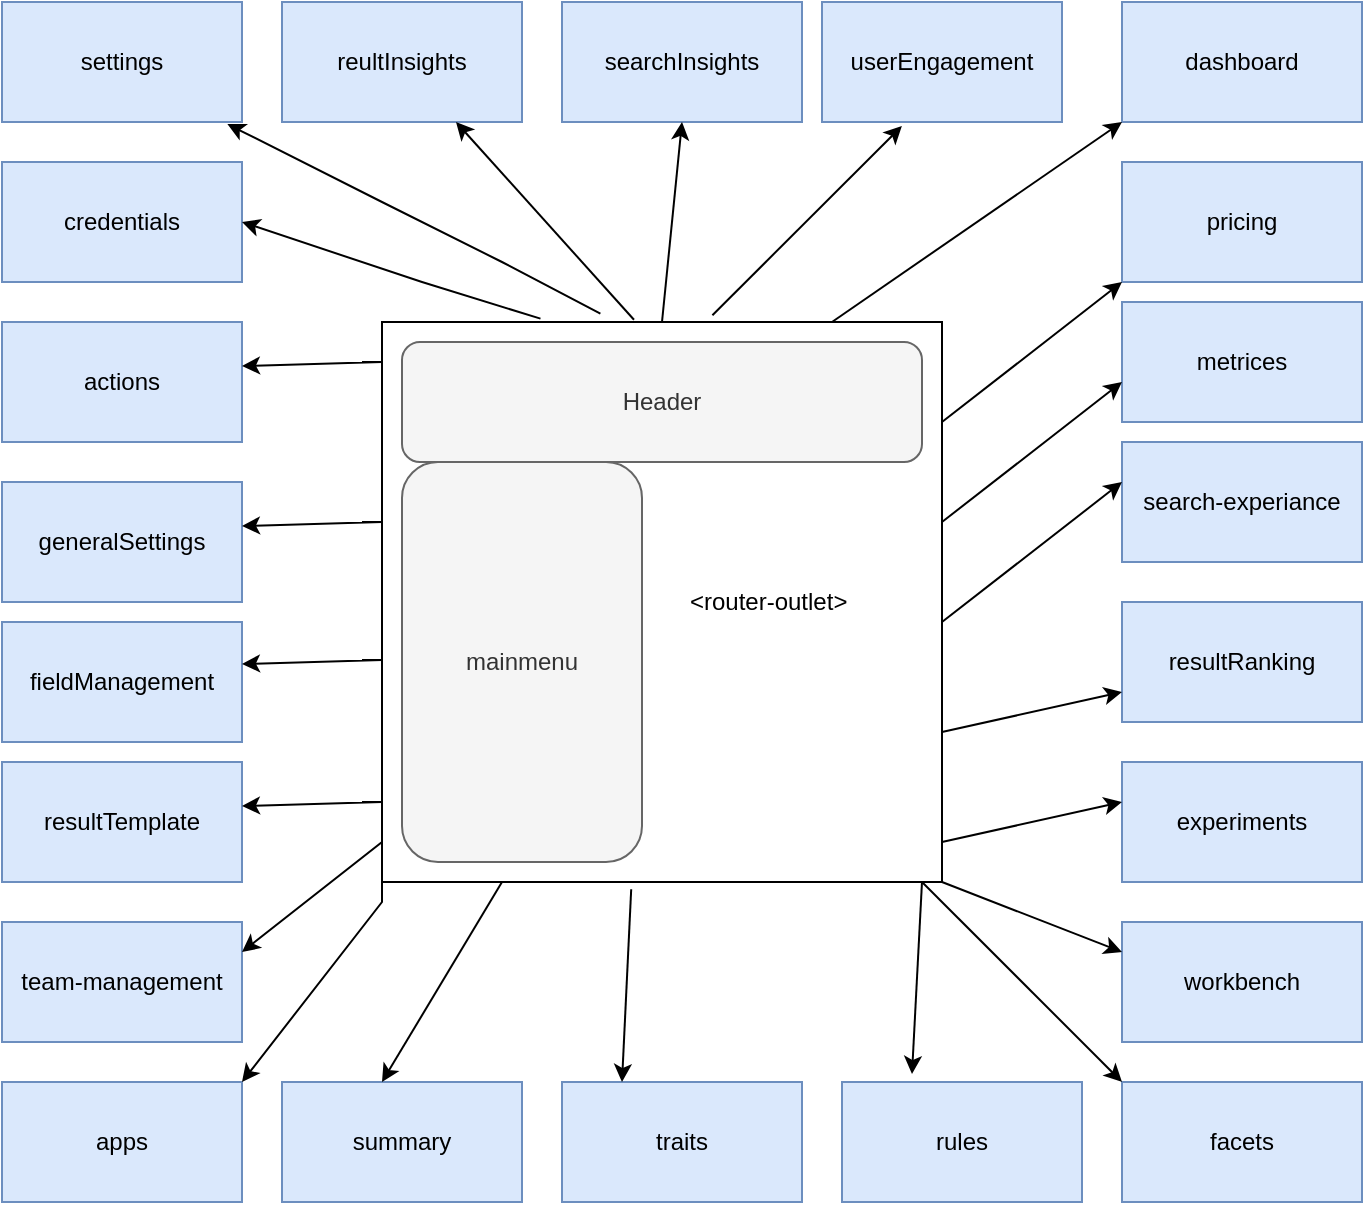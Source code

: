 <mxfile version="21.0.6" type="device"><diagram name="Page-1" id="2YBvvXClWsGukQMizWep"><mxGraphModel dx="1134" dy="660" grid="1" gridSize="10" guides="1" tooltips="1" connect="1" arrows="1" fold="1" page="1" pageScale="1" pageWidth="850" pageHeight="1100" math="0" shadow="0"><root><mxCell id="0"/><mxCell id="1" parent="0"/><mxCell id="hGx13cRdP1GY7mjU1K4w-1" value="&lt;span style=&quot;white-space: pre;&quot;&gt;&#9;&lt;/span&gt;&lt;span style=&quot;white-space: pre;&quot;&gt;&#9;&lt;/span&gt;&lt;span style=&quot;white-space: pre;&quot;&gt;&#9;&lt;/span&gt;&lt;span style=&quot;white-space: pre;&quot;&gt;&#9;&lt;/span&gt;&amp;lt;router-outlet&amp;gt;" style="whiteSpace=wrap;html=1;aspect=fixed;" parent="1" vertex="1"><mxGeometry x="270" y="200" width="280" height="280" as="geometry"/></mxCell><mxCell id="hGx13cRdP1GY7mjU1K4w-2" value="team-management" style="whiteSpace=wrap;html=1;fillColor=#dae8fc;strokeColor=#6c8ebf;" parent="1" vertex="1"><mxGeometry x="80" y="500" width="120" height="60" as="geometry"/></mxCell><mxCell id="hGx13cRdP1GY7mjU1K4w-6" value="Header" style="rounded=1;whiteSpace=wrap;html=1;fillColor=#f5f5f5;fontColor=#333333;strokeColor=#666666;" parent="1" vertex="1"><mxGeometry x="280" y="210" width="260" height="60" as="geometry"/></mxCell><mxCell id="hGx13cRdP1GY7mjU1K4w-7" value="mainmenu" style="rounded=1;whiteSpace=wrap;html=1;fillColor=#f5f5f5;fontColor=#333333;strokeColor=#666666;" parent="1" vertex="1"><mxGeometry x="280" y="270" width="120" height="200" as="geometry"/></mxCell><mxCell id="hGx13cRdP1GY7mjU1K4w-8" value="apps" style="whiteSpace=wrap;html=1;fillColor=#dae8fc;strokeColor=#6c8ebf;" parent="1" vertex="1"><mxGeometry x="80" y="580" width="120" height="60" as="geometry"/></mxCell><mxCell id="hGx13cRdP1GY7mjU1K4w-10" value="summary" style="whiteSpace=wrap;html=1;fillColor=#dae8fc;strokeColor=#6c8ebf;" parent="1" vertex="1"><mxGeometry x="220" y="580" width="120" height="60" as="geometry"/></mxCell><mxCell id="hGx13cRdP1GY7mjU1K4w-11" value="traits" style="whiteSpace=wrap;html=1;fillColor=#dae8fc;strokeColor=#6c8ebf;" parent="1" vertex="1"><mxGeometry x="360" y="580" width="120" height="60" as="geometry"/></mxCell><mxCell id="hGx13cRdP1GY7mjU1K4w-12" value="rules" style="whiteSpace=wrap;html=1;fillColor=#dae8fc;strokeColor=#6c8ebf;" parent="1" vertex="1"><mxGeometry x="500" y="580" width="120" height="60" as="geometry"/></mxCell><mxCell id="hGx13cRdP1GY7mjU1K4w-13" value="facets" style="whiteSpace=wrap;html=1;fillColor=#dae8fc;strokeColor=#6c8ebf;" parent="1" vertex="1"><mxGeometry x="640" y="580" width="120" height="60" as="geometry"/></mxCell><mxCell id="hGx13cRdP1GY7mjU1K4w-14" value="workbench" style="whiteSpace=wrap;html=1;fillColor=#dae8fc;strokeColor=#6c8ebf;" parent="1" vertex="1"><mxGeometry x="640" y="500" width="120" height="60" as="geometry"/></mxCell><mxCell id="hGx13cRdP1GY7mjU1K4w-15" value="experiments" style="whiteSpace=wrap;html=1;fillColor=#dae8fc;strokeColor=#6c8ebf;" parent="1" vertex="1"><mxGeometry x="640" y="420" width="120" height="60" as="geometry"/></mxCell><mxCell id="hGx13cRdP1GY7mjU1K4w-16" value="resultRanking" style="whiteSpace=wrap;html=1;fillColor=#dae8fc;strokeColor=#6c8ebf;" parent="1" vertex="1"><mxGeometry x="640" y="340" width="120" height="60" as="geometry"/></mxCell><mxCell id="hGx13cRdP1GY7mjU1K4w-18" value="pricing" style="whiteSpace=wrap;html=1;fillColor=#dae8fc;strokeColor=#6c8ebf;" parent="1" vertex="1"><mxGeometry x="640" y="120" width="120" height="60" as="geometry"/></mxCell><mxCell id="hGx13cRdP1GY7mjU1K4w-19" value="dashboard" style="whiteSpace=wrap;html=1;fillColor=#dae8fc;strokeColor=#6c8ebf;" parent="1" vertex="1"><mxGeometry x="640" y="40" width="120" height="60" as="geometry"/></mxCell><mxCell id="hGx13cRdP1GY7mjU1K4w-22" value="settings" style="whiteSpace=wrap;html=1;fillColor=#dae8fc;strokeColor=#6c8ebf;" parent="1" vertex="1"><mxGeometry x="80" y="40" width="120" height="60" as="geometry"/></mxCell><mxCell id="hGx13cRdP1GY7mjU1K4w-23" value="reultInsights" style="whiteSpace=wrap;html=1;fillColor=#dae8fc;strokeColor=#6c8ebf;" parent="1" vertex="1"><mxGeometry x="220" y="40" width="120" height="60" as="geometry"/></mxCell><mxCell id="hGx13cRdP1GY7mjU1K4w-24" value="searchInsights" style="whiteSpace=wrap;html=1;fillColor=#dae8fc;strokeColor=#6c8ebf;" parent="1" vertex="1"><mxGeometry x="360" y="40" width="120" height="60" as="geometry"/></mxCell><mxCell id="hGx13cRdP1GY7mjU1K4w-25" value="userEngagement" style="whiteSpace=wrap;html=1;fillColor=#dae8fc;strokeColor=#6c8ebf;" parent="1" vertex="1"><mxGeometry x="490" y="40" width="120" height="60" as="geometry"/></mxCell><mxCell id="hGx13cRdP1GY7mjU1K4w-26" value="search-experiance" style="whiteSpace=wrap;html=1;fillColor=#dae8fc;strokeColor=#6c8ebf;" parent="1" vertex="1"><mxGeometry x="640" y="260" width="120" height="60" as="geometry"/></mxCell><mxCell id="hGx13cRdP1GY7mjU1K4w-27" value="resultTemplate" style="whiteSpace=wrap;html=1;fillColor=#dae8fc;strokeColor=#6c8ebf;" parent="1" vertex="1"><mxGeometry x="80" y="420" width="120" height="60" as="geometry"/></mxCell><mxCell id="hGx13cRdP1GY7mjU1K4w-28" value="fieldManagement" style="whiteSpace=wrap;html=1;fillColor=#dae8fc;strokeColor=#6c8ebf;" parent="1" vertex="1"><mxGeometry x="80" y="350" width="120" height="60" as="geometry"/></mxCell><mxCell id="hGx13cRdP1GY7mjU1K4w-29" value="generalSettings" style="whiteSpace=wrap;html=1;fillColor=#dae8fc;strokeColor=#6c8ebf;" parent="1" vertex="1"><mxGeometry x="80" y="280" width="120" height="60" as="geometry"/></mxCell><mxCell id="hGx13cRdP1GY7mjU1K4w-30" value="actions" style="whiteSpace=wrap;html=1;fillColor=#dae8fc;strokeColor=#6c8ebf;" parent="1" vertex="1"><mxGeometry x="80" y="200" width="120" height="60" as="geometry"/></mxCell><mxCell id="hGx13cRdP1GY7mjU1K4w-31" value="credentials" style="whiteSpace=wrap;html=1;fillColor=#dae8fc;strokeColor=#6c8ebf;" parent="1" vertex="1"><mxGeometry x="80" y="120" width="120" height="60" as="geometry"/></mxCell><mxCell id="hGx13cRdP1GY7mjU1K4w-34" style="edgeStyle=orthogonalEdgeStyle;rounded=0;orthogonalLoop=1;jettySize=auto;html=1;exitX=0.5;exitY=1;exitDx=0;exitDy=0;fillColor=#dae8fc;strokeColor=#6c8ebf;" parent="1" source="hGx13cRdP1GY7mjU1K4w-16" target="hGx13cRdP1GY7mjU1K4w-16" edge="1"><mxGeometry relative="1" as="geometry"/></mxCell><mxCell id="hGx13cRdP1GY7mjU1K4w-35" value="metrices" style="whiteSpace=wrap;html=1;fillColor=#dae8fc;strokeColor=#6c8ebf;" parent="1" vertex="1"><mxGeometry x="640" y="190" width="120" height="60" as="geometry"/></mxCell><mxCell id="hGx13cRdP1GY7mjU1K4w-47" value="" style="endArrow=classic;html=1;rounded=0;entryX=0.5;entryY=1;entryDx=0;entryDy=0;exitX=0.5;exitY=0;exitDx=0;exitDy=0;" parent="1" source="hGx13cRdP1GY7mjU1K4w-1" target="hGx13cRdP1GY7mjU1K4w-24" edge="1"><mxGeometry width="50" height="50" relative="1" as="geometry"><mxPoint x="370" y="290" as="sourcePoint"/><mxPoint x="420" y="240" as="targetPoint"/></mxGeometry></mxCell><mxCell id="hGx13cRdP1GY7mjU1K4w-48" value="" style="endArrow=classic;html=1;rounded=0;entryX=0.333;entryY=1.033;entryDx=0;entryDy=0;exitX=0.59;exitY=-0.012;exitDx=0;exitDy=0;entryPerimeter=0;exitPerimeter=0;" parent="1" source="hGx13cRdP1GY7mjU1K4w-1" target="hGx13cRdP1GY7mjU1K4w-25" edge="1"><mxGeometry width="50" height="50" relative="1" as="geometry"><mxPoint x="420" y="210" as="sourcePoint"/><mxPoint x="430" y="110" as="targetPoint"/></mxGeometry></mxCell><mxCell id="2YGlsycv2Z_Q3ngchX5W-1" value="" style="endArrow=classic;html=1;rounded=0;entryX=0;entryY=1;entryDx=0;entryDy=0;exitX=0.59;exitY=-0.012;exitDx=0;exitDy=0;exitPerimeter=0;" parent="1" target="hGx13cRdP1GY7mjU1K4w-19" edge="1"><mxGeometry width="50" height="50" relative="1" as="geometry"><mxPoint x="495" y="200" as="sourcePoint"/><mxPoint x="590" y="105" as="targetPoint"/></mxGeometry></mxCell><mxCell id="2YGlsycv2Z_Q3ngchX5W-2" value="" style="endArrow=classic;html=1;rounded=0;exitX=0.45;exitY=-0.004;exitDx=0;exitDy=0;exitPerimeter=0;" parent="1" source="hGx13cRdP1GY7mjU1K4w-1" target="hGx13cRdP1GY7mjU1K4w-23" edge="1"><mxGeometry width="50" height="50" relative="1" as="geometry"><mxPoint x="290" y="200" as="sourcePoint"/><mxPoint x="435" y="100" as="targetPoint"/></mxGeometry></mxCell><mxCell id="2YGlsycv2Z_Q3ngchX5W-3" value="" style="endArrow=classic;html=1;rounded=0;exitX=0.39;exitY=-0.015;exitDx=0;exitDy=0;exitPerimeter=0;entryX=0.939;entryY=1.017;entryDx=0;entryDy=0;entryPerimeter=0;" parent="1" source="hGx13cRdP1GY7mjU1K4w-1" target="hGx13cRdP1GY7mjU1K4w-22" edge="1"><mxGeometry width="50" height="50" relative="1" as="geometry"><mxPoint x="406" y="209" as="sourcePoint"/><mxPoint x="317" y="110" as="targetPoint"/><Array as="points"><mxPoint x="330" y="170"/><mxPoint x="270" y="140"/></Array></mxGeometry></mxCell><mxCell id="2YGlsycv2Z_Q3ngchX5W-4" value="" style="endArrow=classic;html=1;rounded=0;entryX=0.939;entryY=1.017;entryDx=0;entryDy=0;entryPerimeter=0;exitX=0.283;exitY=-0.006;exitDx=0;exitDy=0;exitPerimeter=0;" parent="1" source="hGx13cRdP1GY7mjU1K4w-1" edge="1"><mxGeometry width="50" height="50" relative="1" as="geometry"><mxPoint x="350" y="189" as="sourcePoint"/><mxPoint x="200" y="150" as="targetPoint"/><Array as="points"><mxPoint x="290" y="180"/></Array></mxGeometry></mxCell><mxCell id="2YGlsycv2Z_Q3ngchX5W-5" value="" style="endArrow=classic;html=1;rounded=0;entryX=0.939;entryY=1.017;entryDx=0;entryDy=0;entryPerimeter=0;" parent="1" edge="1"><mxGeometry width="50" height="50" relative="1" as="geometry"><mxPoint x="260" y="220" as="sourcePoint"/><mxPoint x="200" y="222" as="targetPoint"/><Array as="points"><mxPoint x="270" y="220"/></Array></mxGeometry></mxCell><mxCell id="2YGlsycv2Z_Q3ngchX5W-6" value="" style="endArrow=classic;html=1;rounded=0;entryX=0.939;entryY=1.017;entryDx=0;entryDy=0;entryPerimeter=0;" parent="1" edge="1"><mxGeometry width="50" height="50" relative="1" as="geometry"><mxPoint x="260" y="300" as="sourcePoint"/><mxPoint x="200" y="302" as="targetPoint"/><Array as="points"><mxPoint x="270" y="300"/></Array></mxGeometry></mxCell><mxCell id="2YGlsycv2Z_Q3ngchX5W-7" value="" style="endArrow=classic;html=1;rounded=0;entryX=0.939;entryY=1.017;entryDx=0;entryDy=0;entryPerimeter=0;" parent="1" edge="1"><mxGeometry width="50" height="50" relative="1" as="geometry"><mxPoint x="260" y="369" as="sourcePoint"/><mxPoint x="200" y="371" as="targetPoint"/><Array as="points"><mxPoint x="270" y="369"/></Array></mxGeometry></mxCell><mxCell id="2YGlsycv2Z_Q3ngchX5W-8" value="" style="endArrow=classic;html=1;rounded=0;entryX=0.939;entryY=1.017;entryDx=0;entryDy=0;entryPerimeter=0;" parent="1" edge="1"><mxGeometry width="50" height="50" relative="1" as="geometry"><mxPoint x="260" y="440" as="sourcePoint"/><mxPoint x="200" y="442" as="targetPoint"/><Array as="points"><mxPoint x="270" y="440"/></Array></mxGeometry></mxCell><mxCell id="2YGlsycv2Z_Q3ngchX5W-10" value="" style="endArrow=classic;html=1;rounded=0;entryX=1;entryY=0.25;entryDx=0;entryDy=0;" parent="1" target="hGx13cRdP1GY7mjU1K4w-2" edge="1"><mxGeometry width="50" height="50" relative="1" as="geometry"><mxPoint x="270" y="450" as="sourcePoint"/><mxPoint x="210" y="452" as="targetPoint"/><Array as="points"><mxPoint x="270" y="460"/></Array></mxGeometry></mxCell><mxCell id="2YGlsycv2Z_Q3ngchX5W-11" value="" style="endArrow=classic;html=1;rounded=0;entryX=1;entryY=0;entryDx=0;entryDy=0;exitX=0;exitY=1;exitDx=0;exitDy=0;" parent="1" source="hGx13cRdP1GY7mjU1K4w-1" target="hGx13cRdP1GY7mjU1K4w-8" edge="1"><mxGeometry width="50" height="50" relative="1" as="geometry"><mxPoint x="280" y="460" as="sourcePoint"/><mxPoint x="210" y="525" as="targetPoint"/><Array as="points"><mxPoint x="270" y="490"/></Array></mxGeometry></mxCell><mxCell id="2YGlsycv2Z_Q3ngchX5W-12" value="" style="endArrow=classic;html=1;rounded=0;entryX=1;entryY=0.25;entryDx=0;entryDy=0;" parent="1" edge="1"><mxGeometry width="50" height="50" relative="1" as="geometry"><mxPoint x="330" y="480" as="sourcePoint"/><mxPoint x="270" y="580" as="targetPoint"/><Array as="points"><mxPoint x="330" y="480"/></Array></mxGeometry></mxCell><mxCell id="2YGlsycv2Z_Q3ngchX5W-13" value="" style="endArrow=classic;html=1;rounded=0;entryX=1;entryY=0.25;entryDx=0;entryDy=0;exitX=0.445;exitY=1.013;exitDx=0;exitDy=0;exitPerimeter=0;" parent="1" source="hGx13cRdP1GY7mjU1K4w-1" edge="1"><mxGeometry width="50" height="50" relative="1" as="geometry"><mxPoint x="450" y="480" as="sourcePoint"/><mxPoint x="390" y="580" as="targetPoint"/><Array as="points"/></mxGeometry></mxCell><mxCell id="2YGlsycv2Z_Q3ngchX5W-14" value="" style="endArrow=classic;html=1;rounded=0;entryX=1;entryY=0.25;entryDx=0;entryDy=0;exitX=0.445;exitY=1.013;exitDx=0;exitDy=0;exitPerimeter=0;" parent="1" edge="1"><mxGeometry width="50" height="50" relative="1" as="geometry"><mxPoint x="540" y="480" as="sourcePoint"/><mxPoint x="535" y="576" as="targetPoint"/><Array as="points"/></mxGeometry></mxCell><mxCell id="2YGlsycv2Z_Q3ngchX5W-15" value="" style="endArrow=classic;html=1;rounded=0;entryX=0;entryY=1;entryDx=0;entryDy=0;exitX=0.59;exitY=-0.012;exitDx=0;exitDy=0;exitPerimeter=0;" parent="1" target="hGx13cRdP1GY7mjU1K4w-18" edge="1"><mxGeometry width="50" height="50" relative="1" as="geometry"><mxPoint x="550" y="250" as="sourcePoint"/><mxPoint x="695" y="150" as="targetPoint"/></mxGeometry></mxCell><mxCell id="2YGlsycv2Z_Q3ngchX5W-16" value="" style="endArrow=classic;html=1;rounded=0;entryX=0;entryY=1;entryDx=0;entryDy=0;exitX=0.59;exitY=-0.012;exitDx=0;exitDy=0;exitPerimeter=0;" parent="1" edge="1"><mxGeometry width="50" height="50" relative="1" as="geometry"><mxPoint x="550" y="300" as="sourcePoint"/><mxPoint x="640" y="230" as="targetPoint"/></mxGeometry></mxCell><mxCell id="2YGlsycv2Z_Q3ngchX5W-17" value="" style="endArrow=classic;html=1;rounded=0;entryX=0;entryY=1;entryDx=0;entryDy=0;exitX=0.59;exitY=-0.012;exitDx=0;exitDy=0;exitPerimeter=0;" parent="1" edge="1"><mxGeometry width="50" height="50" relative="1" as="geometry"><mxPoint x="550" y="350" as="sourcePoint"/><mxPoint x="640" y="280" as="targetPoint"/></mxGeometry></mxCell><mxCell id="2YGlsycv2Z_Q3ngchX5W-18" value="" style="endArrow=classic;html=1;rounded=0;entryX=0;entryY=0.75;entryDx=0;entryDy=0;exitX=0.59;exitY=-0.012;exitDx=0;exitDy=0;exitPerimeter=0;" parent="1" target="hGx13cRdP1GY7mjU1K4w-16" edge="1"><mxGeometry width="50" height="50" relative="1" as="geometry"><mxPoint x="550" y="405" as="sourcePoint"/><mxPoint x="640" y="335" as="targetPoint"/></mxGeometry></mxCell><mxCell id="2YGlsycv2Z_Q3ngchX5W-19" value="" style="endArrow=classic;html=1;rounded=0;entryX=0;entryY=0.75;entryDx=0;entryDy=0;exitX=0.59;exitY=-0.012;exitDx=0;exitDy=0;exitPerimeter=0;" parent="1" edge="1"><mxGeometry width="50" height="50" relative="1" as="geometry"><mxPoint x="550" y="460" as="sourcePoint"/><mxPoint x="640" y="440" as="targetPoint"/></mxGeometry></mxCell><mxCell id="2YGlsycv2Z_Q3ngchX5W-20" value="" style="endArrow=classic;html=1;rounded=0;entryX=0;entryY=0.25;entryDx=0;entryDy=0;exitX=0.59;exitY=-0.012;exitDx=0;exitDy=0;exitPerimeter=0;" parent="1" target="hGx13cRdP1GY7mjU1K4w-14" edge="1"><mxGeometry width="50" height="50" relative="1" as="geometry"><mxPoint x="550" y="480" as="sourcePoint"/><mxPoint x="640" y="460" as="targetPoint"/></mxGeometry></mxCell><mxCell id="2YGlsycv2Z_Q3ngchX5W-22" value="" style="endArrow=classic;html=1;rounded=0;entryX=0;entryY=0;entryDx=0;entryDy=0;exitX=0.59;exitY=-0.012;exitDx=0;exitDy=0;exitPerimeter=0;" parent="1" target="hGx13cRdP1GY7mjU1K4w-13" edge="1"><mxGeometry width="50" height="50" relative="1" as="geometry"><mxPoint x="540" y="480" as="sourcePoint"/><mxPoint x="630" y="515" as="targetPoint"/></mxGeometry></mxCell></root></mxGraphModel></diagram></mxfile>